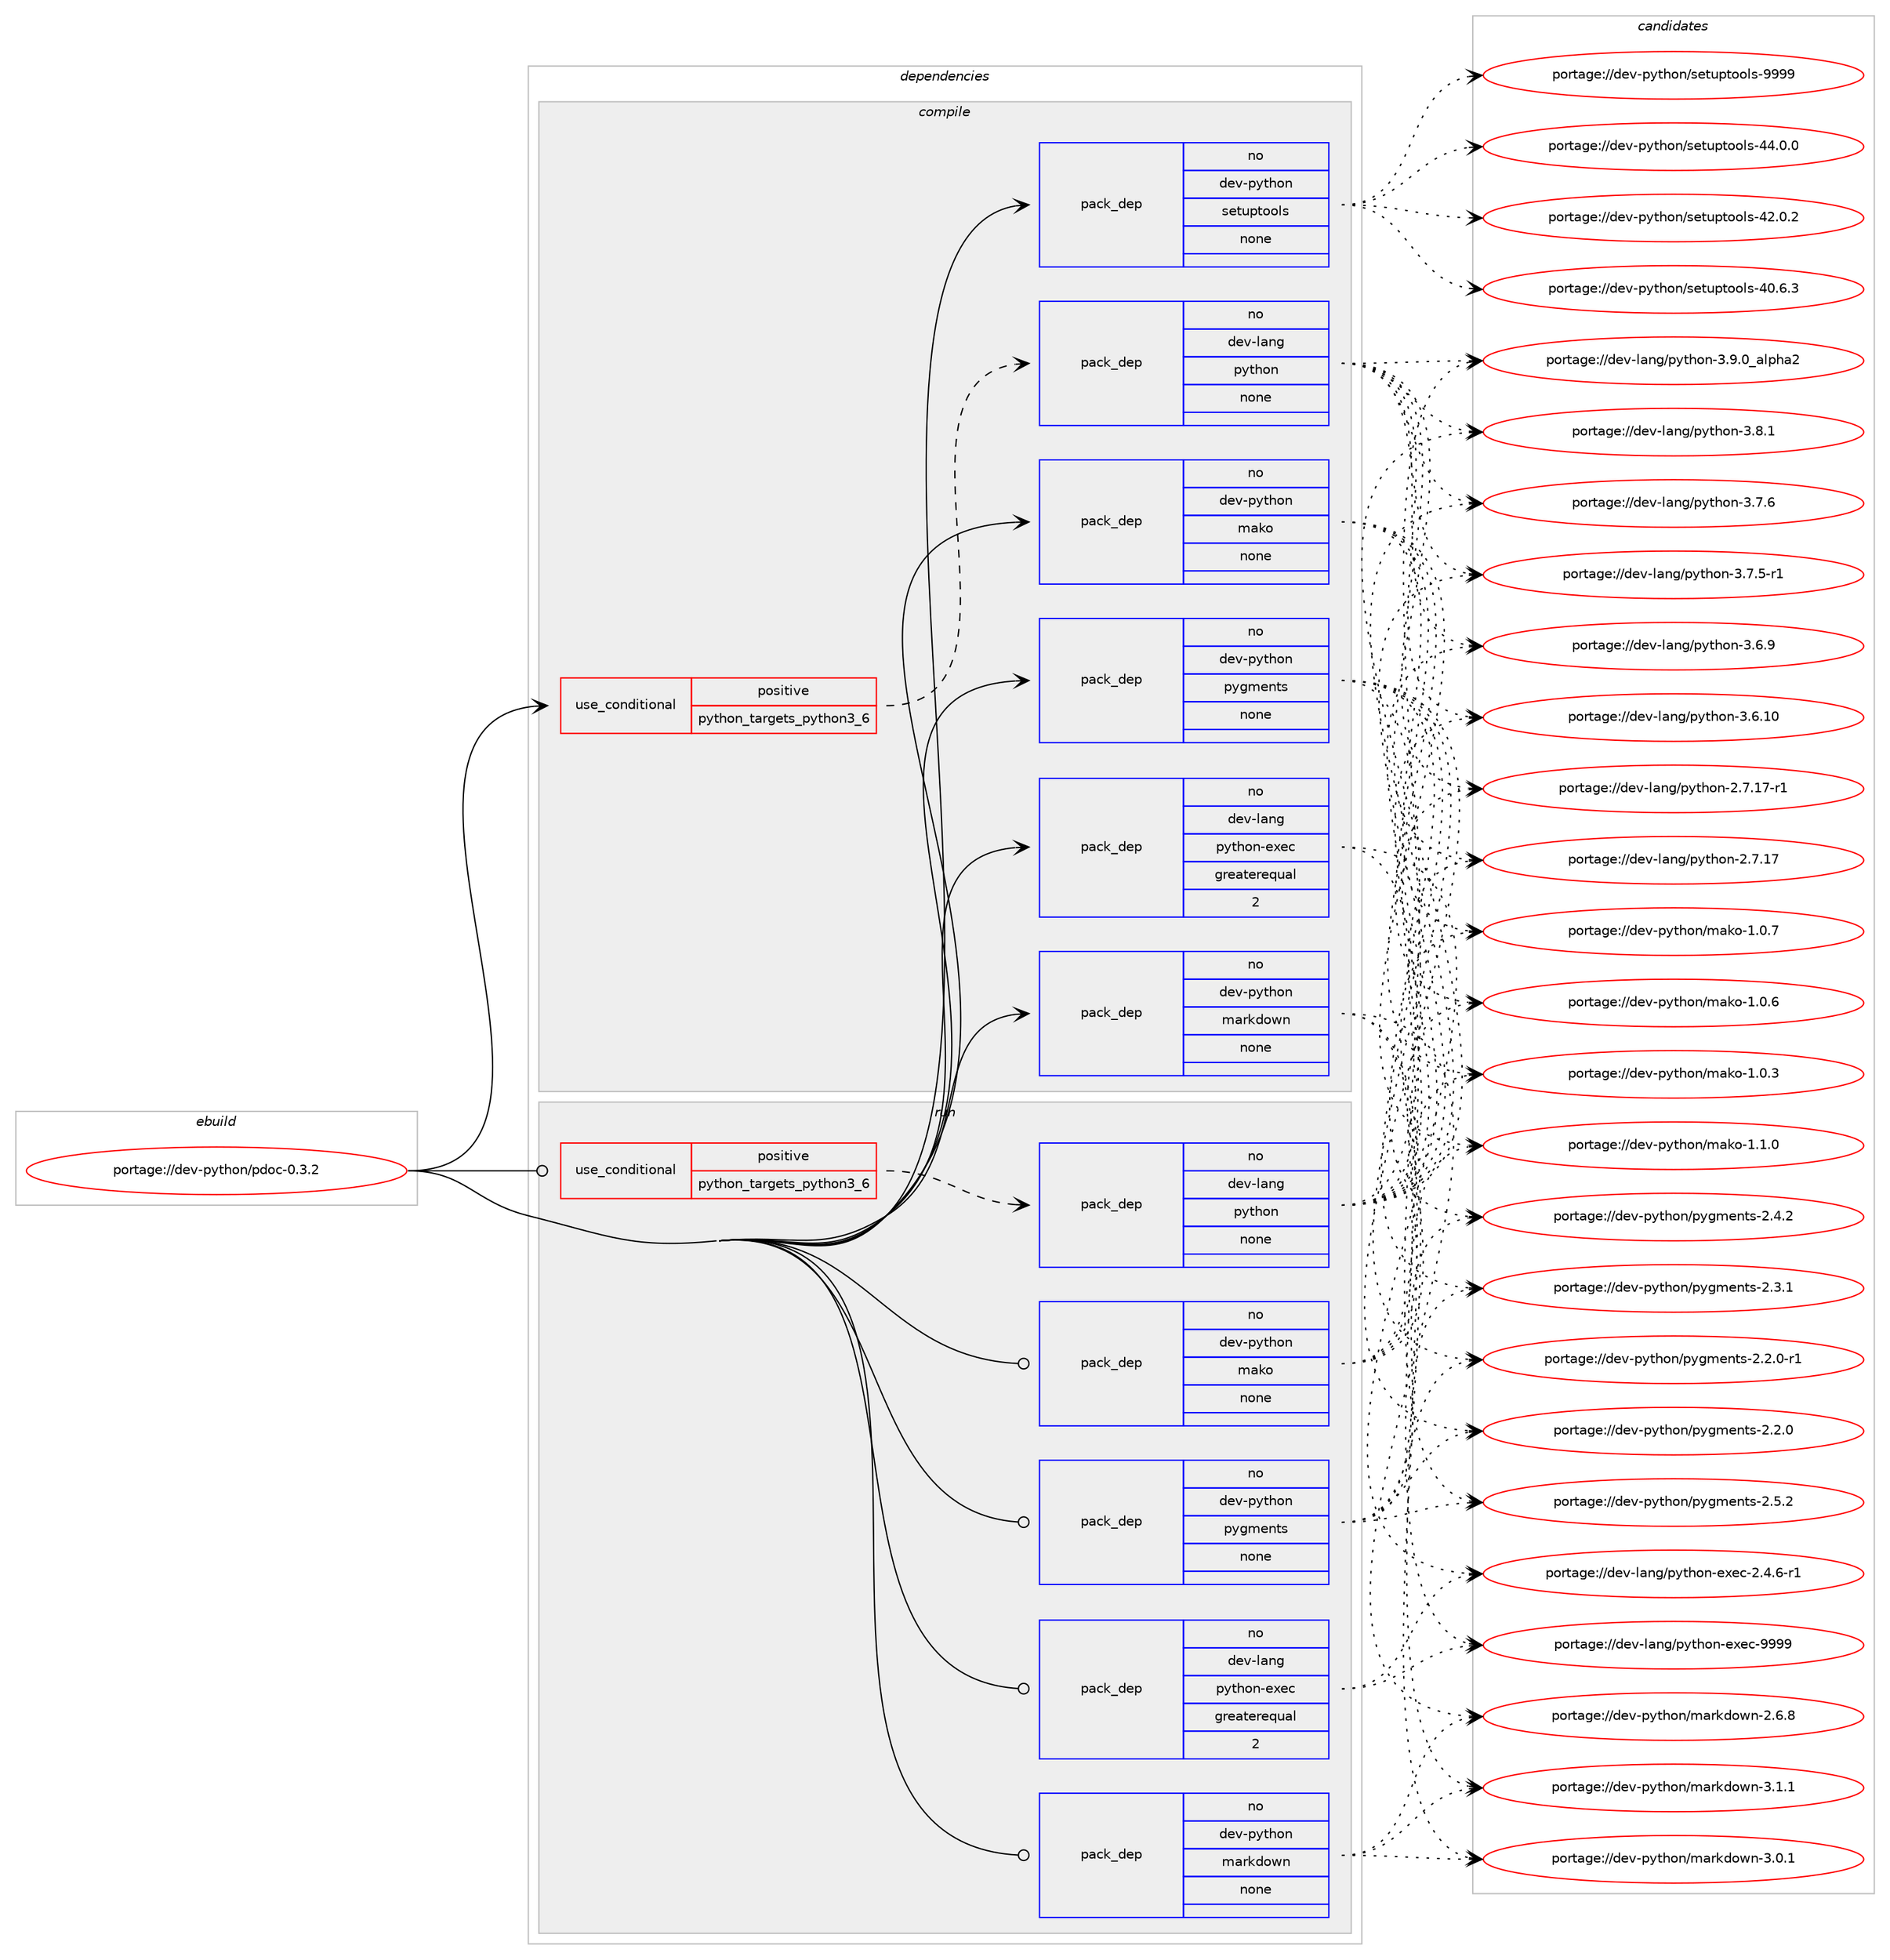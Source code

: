 digraph prolog {

# *************
# Graph options
# *************

newrank=true;
concentrate=true;
compound=true;
graph [rankdir=LR,fontname=Helvetica,fontsize=10,ranksep=1.5];#, ranksep=2.5, nodesep=0.2];
edge  [arrowhead=vee];
node  [fontname=Helvetica,fontsize=10];

# **********
# The ebuild
# **********

subgraph cluster_leftcol {
color=gray;
rank=same;
label=<<i>ebuild</i>>;
id [label="portage://dev-python/pdoc-0.3.2", color=red, width=4, href="../dev-python/pdoc-0.3.2.svg"];
}

# ****************
# The dependencies
# ****************

subgraph cluster_midcol {
color=gray;
label=<<i>dependencies</i>>;
subgraph cluster_compile {
fillcolor="#eeeeee";
style=filled;
label=<<i>compile</i>>;
subgraph cond111070 {
dependency442952 [label=<<TABLE BORDER="0" CELLBORDER="1" CELLSPACING="0" CELLPADDING="4"><TR><TD ROWSPAN="3" CELLPADDING="10">use_conditional</TD></TR><TR><TD>positive</TD></TR><TR><TD>python_targets_python3_6</TD></TR></TABLE>>, shape=none, color=red];
subgraph pack326940 {
dependency442953 [label=<<TABLE BORDER="0" CELLBORDER="1" CELLSPACING="0" CELLPADDING="4" WIDTH="220"><TR><TD ROWSPAN="6" CELLPADDING="30">pack_dep</TD></TR><TR><TD WIDTH="110">no</TD></TR><TR><TD>dev-lang</TD></TR><TR><TD>python</TD></TR><TR><TD>none</TD></TR><TR><TD></TD></TR></TABLE>>, shape=none, color=blue];
}
dependency442952:e -> dependency442953:w [weight=20,style="dashed",arrowhead="vee"];
}
id:e -> dependency442952:w [weight=20,style="solid",arrowhead="vee"];
subgraph pack326941 {
dependency442954 [label=<<TABLE BORDER="0" CELLBORDER="1" CELLSPACING="0" CELLPADDING="4" WIDTH="220"><TR><TD ROWSPAN="6" CELLPADDING="30">pack_dep</TD></TR><TR><TD WIDTH="110">no</TD></TR><TR><TD>dev-lang</TD></TR><TR><TD>python-exec</TD></TR><TR><TD>greaterequal</TD></TR><TR><TD>2</TD></TR></TABLE>>, shape=none, color=blue];
}
id:e -> dependency442954:w [weight=20,style="solid",arrowhead="vee"];
subgraph pack326942 {
dependency442955 [label=<<TABLE BORDER="0" CELLBORDER="1" CELLSPACING="0" CELLPADDING="4" WIDTH="220"><TR><TD ROWSPAN="6" CELLPADDING="30">pack_dep</TD></TR><TR><TD WIDTH="110">no</TD></TR><TR><TD>dev-python</TD></TR><TR><TD>mako</TD></TR><TR><TD>none</TD></TR><TR><TD></TD></TR></TABLE>>, shape=none, color=blue];
}
id:e -> dependency442955:w [weight=20,style="solid",arrowhead="vee"];
subgraph pack326943 {
dependency442956 [label=<<TABLE BORDER="0" CELLBORDER="1" CELLSPACING="0" CELLPADDING="4" WIDTH="220"><TR><TD ROWSPAN="6" CELLPADDING="30">pack_dep</TD></TR><TR><TD WIDTH="110">no</TD></TR><TR><TD>dev-python</TD></TR><TR><TD>markdown</TD></TR><TR><TD>none</TD></TR><TR><TD></TD></TR></TABLE>>, shape=none, color=blue];
}
id:e -> dependency442956:w [weight=20,style="solid",arrowhead="vee"];
subgraph pack326944 {
dependency442957 [label=<<TABLE BORDER="0" CELLBORDER="1" CELLSPACING="0" CELLPADDING="4" WIDTH="220"><TR><TD ROWSPAN="6" CELLPADDING="30">pack_dep</TD></TR><TR><TD WIDTH="110">no</TD></TR><TR><TD>dev-python</TD></TR><TR><TD>pygments</TD></TR><TR><TD>none</TD></TR><TR><TD></TD></TR></TABLE>>, shape=none, color=blue];
}
id:e -> dependency442957:w [weight=20,style="solid",arrowhead="vee"];
subgraph pack326945 {
dependency442958 [label=<<TABLE BORDER="0" CELLBORDER="1" CELLSPACING="0" CELLPADDING="4" WIDTH="220"><TR><TD ROWSPAN="6" CELLPADDING="30">pack_dep</TD></TR><TR><TD WIDTH="110">no</TD></TR><TR><TD>dev-python</TD></TR><TR><TD>setuptools</TD></TR><TR><TD>none</TD></TR><TR><TD></TD></TR></TABLE>>, shape=none, color=blue];
}
id:e -> dependency442958:w [weight=20,style="solid",arrowhead="vee"];
}
subgraph cluster_compileandrun {
fillcolor="#eeeeee";
style=filled;
label=<<i>compile and run</i>>;
}
subgraph cluster_run {
fillcolor="#eeeeee";
style=filled;
label=<<i>run</i>>;
subgraph cond111071 {
dependency442959 [label=<<TABLE BORDER="0" CELLBORDER="1" CELLSPACING="0" CELLPADDING="4"><TR><TD ROWSPAN="3" CELLPADDING="10">use_conditional</TD></TR><TR><TD>positive</TD></TR><TR><TD>python_targets_python3_6</TD></TR></TABLE>>, shape=none, color=red];
subgraph pack326946 {
dependency442960 [label=<<TABLE BORDER="0" CELLBORDER="1" CELLSPACING="0" CELLPADDING="4" WIDTH="220"><TR><TD ROWSPAN="6" CELLPADDING="30">pack_dep</TD></TR><TR><TD WIDTH="110">no</TD></TR><TR><TD>dev-lang</TD></TR><TR><TD>python</TD></TR><TR><TD>none</TD></TR><TR><TD></TD></TR></TABLE>>, shape=none, color=blue];
}
dependency442959:e -> dependency442960:w [weight=20,style="dashed",arrowhead="vee"];
}
id:e -> dependency442959:w [weight=20,style="solid",arrowhead="odot"];
subgraph pack326947 {
dependency442961 [label=<<TABLE BORDER="0" CELLBORDER="1" CELLSPACING="0" CELLPADDING="4" WIDTH="220"><TR><TD ROWSPAN="6" CELLPADDING="30">pack_dep</TD></TR><TR><TD WIDTH="110">no</TD></TR><TR><TD>dev-lang</TD></TR><TR><TD>python-exec</TD></TR><TR><TD>greaterequal</TD></TR><TR><TD>2</TD></TR></TABLE>>, shape=none, color=blue];
}
id:e -> dependency442961:w [weight=20,style="solid",arrowhead="odot"];
subgraph pack326948 {
dependency442962 [label=<<TABLE BORDER="0" CELLBORDER="1" CELLSPACING="0" CELLPADDING="4" WIDTH="220"><TR><TD ROWSPAN="6" CELLPADDING="30">pack_dep</TD></TR><TR><TD WIDTH="110">no</TD></TR><TR><TD>dev-python</TD></TR><TR><TD>mako</TD></TR><TR><TD>none</TD></TR><TR><TD></TD></TR></TABLE>>, shape=none, color=blue];
}
id:e -> dependency442962:w [weight=20,style="solid",arrowhead="odot"];
subgraph pack326949 {
dependency442963 [label=<<TABLE BORDER="0" CELLBORDER="1" CELLSPACING="0" CELLPADDING="4" WIDTH="220"><TR><TD ROWSPAN="6" CELLPADDING="30">pack_dep</TD></TR><TR><TD WIDTH="110">no</TD></TR><TR><TD>dev-python</TD></TR><TR><TD>markdown</TD></TR><TR><TD>none</TD></TR><TR><TD></TD></TR></TABLE>>, shape=none, color=blue];
}
id:e -> dependency442963:w [weight=20,style="solid",arrowhead="odot"];
subgraph pack326950 {
dependency442964 [label=<<TABLE BORDER="0" CELLBORDER="1" CELLSPACING="0" CELLPADDING="4" WIDTH="220"><TR><TD ROWSPAN="6" CELLPADDING="30">pack_dep</TD></TR><TR><TD WIDTH="110">no</TD></TR><TR><TD>dev-python</TD></TR><TR><TD>pygments</TD></TR><TR><TD>none</TD></TR><TR><TD></TD></TR></TABLE>>, shape=none, color=blue];
}
id:e -> dependency442964:w [weight=20,style="solid",arrowhead="odot"];
}
}

# **************
# The candidates
# **************

subgraph cluster_choices {
rank=same;
color=gray;
label=<<i>candidates</i>>;

subgraph choice326940 {
color=black;
nodesep=1;
choice10010111845108971101034711212111610411111045514657464895971081121049750 [label="portage://dev-lang/python-3.9.0_alpha2", color=red, width=4,href="../dev-lang/python-3.9.0_alpha2.svg"];
choice100101118451089711010347112121116104111110455146564649 [label="portage://dev-lang/python-3.8.1", color=red, width=4,href="../dev-lang/python-3.8.1.svg"];
choice100101118451089711010347112121116104111110455146554654 [label="portage://dev-lang/python-3.7.6", color=red, width=4,href="../dev-lang/python-3.7.6.svg"];
choice1001011184510897110103471121211161041111104551465546534511449 [label="portage://dev-lang/python-3.7.5-r1", color=red, width=4,href="../dev-lang/python-3.7.5-r1.svg"];
choice100101118451089711010347112121116104111110455146544657 [label="portage://dev-lang/python-3.6.9", color=red, width=4,href="../dev-lang/python-3.6.9.svg"];
choice10010111845108971101034711212111610411111045514654464948 [label="portage://dev-lang/python-3.6.10", color=red, width=4,href="../dev-lang/python-3.6.10.svg"];
choice100101118451089711010347112121116104111110455046554649554511449 [label="portage://dev-lang/python-2.7.17-r1", color=red, width=4,href="../dev-lang/python-2.7.17-r1.svg"];
choice10010111845108971101034711212111610411111045504655464955 [label="portage://dev-lang/python-2.7.17", color=red, width=4,href="../dev-lang/python-2.7.17.svg"];
dependency442953:e -> choice10010111845108971101034711212111610411111045514657464895971081121049750:w [style=dotted,weight="100"];
dependency442953:e -> choice100101118451089711010347112121116104111110455146564649:w [style=dotted,weight="100"];
dependency442953:e -> choice100101118451089711010347112121116104111110455146554654:w [style=dotted,weight="100"];
dependency442953:e -> choice1001011184510897110103471121211161041111104551465546534511449:w [style=dotted,weight="100"];
dependency442953:e -> choice100101118451089711010347112121116104111110455146544657:w [style=dotted,weight="100"];
dependency442953:e -> choice10010111845108971101034711212111610411111045514654464948:w [style=dotted,weight="100"];
dependency442953:e -> choice100101118451089711010347112121116104111110455046554649554511449:w [style=dotted,weight="100"];
dependency442953:e -> choice10010111845108971101034711212111610411111045504655464955:w [style=dotted,weight="100"];
}
subgraph choice326941 {
color=black;
nodesep=1;
choice10010111845108971101034711212111610411111045101120101994557575757 [label="portage://dev-lang/python-exec-9999", color=red, width=4,href="../dev-lang/python-exec-9999.svg"];
choice10010111845108971101034711212111610411111045101120101994550465246544511449 [label="portage://dev-lang/python-exec-2.4.6-r1", color=red, width=4,href="../dev-lang/python-exec-2.4.6-r1.svg"];
dependency442954:e -> choice10010111845108971101034711212111610411111045101120101994557575757:w [style=dotted,weight="100"];
dependency442954:e -> choice10010111845108971101034711212111610411111045101120101994550465246544511449:w [style=dotted,weight="100"];
}
subgraph choice326942 {
color=black;
nodesep=1;
choice100101118451121211161041111104710997107111454946494648 [label="portage://dev-python/mako-1.1.0", color=red, width=4,href="../dev-python/mako-1.1.0.svg"];
choice100101118451121211161041111104710997107111454946484655 [label="portage://dev-python/mako-1.0.7", color=red, width=4,href="../dev-python/mako-1.0.7.svg"];
choice100101118451121211161041111104710997107111454946484654 [label="portage://dev-python/mako-1.0.6", color=red, width=4,href="../dev-python/mako-1.0.6.svg"];
choice100101118451121211161041111104710997107111454946484651 [label="portage://dev-python/mako-1.0.3", color=red, width=4,href="../dev-python/mako-1.0.3.svg"];
dependency442955:e -> choice100101118451121211161041111104710997107111454946494648:w [style=dotted,weight="100"];
dependency442955:e -> choice100101118451121211161041111104710997107111454946484655:w [style=dotted,weight="100"];
dependency442955:e -> choice100101118451121211161041111104710997107111454946484654:w [style=dotted,weight="100"];
dependency442955:e -> choice100101118451121211161041111104710997107111454946484651:w [style=dotted,weight="100"];
}
subgraph choice326943 {
color=black;
nodesep=1;
choice100101118451121211161041111104710997114107100111119110455146494649 [label="portage://dev-python/markdown-3.1.1", color=red, width=4,href="../dev-python/markdown-3.1.1.svg"];
choice100101118451121211161041111104710997114107100111119110455146484649 [label="portage://dev-python/markdown-3.0.1", color=red, width=4,href="../dev-python/markdown-3.0.1.svg"];
choice100101118451121211161041111104710997114107100111119110455046544656 [label="portage://dev-python/markdown-2.6.8", color=red, width=4,href="../dev-python/markdown-2.6.8.svg"];
dependency442956:e -> choice100101118451121211161041111104710997114107100111119110455146494649:w [style=dotted,weight="100"];
dependency442956:e -> choice100101118451121211161041111104710997114107100111119110455146484649:w [style=dotted,weight="100"];
dependency442956:e -> choice100101118451121211161041111104710997114107100111119110455046544656:w [style=dotted,weight="100"];
}
subgraph choice326944 {
color=black;
nodesep=1;
choice1001011184511212111610411111047112121103109101110116115455046534650 [label="portage://dev-python/pygments-2.5.2", color=red, width=4,href="../dev-python/pygments-2.5.2.svg"];
choice1001011184511212111610411111047112121103109101110116115455046524650 [label="portage://dev-python/pygments-2.4.2", color=red, width=4,href="../dev-python/pygments-2.4.2.svg"];
choice1001011184511212111610411111047112121103109101110116115455046514649 [label="portage://dev-python/pygments-2.3.1", color=red, width=4,href="../dev-python/pygments-2.3.1.svg"];
choice10010111845112121116104111110471121211031091011101161154550465046484511449 [label="portage://dev-python/pygments-2.2.0-r1", color=red, width=4,href="../dev-python/pygments-2.2.0-r1.svg"];
choice1001011184511212111610411111047112121103109101110116115455046504648 [label="portage://dev-python/pygments-2.2.0", color=red, width=4,href="../dev-python/pygments-2.2.0.svg"];
dependency442957:e -> choice1001011184511212111610411111047112121103109101110116115455046534650:w [style=dotted,weight="100"];
dependency442957:e -> choice1001011184511212111610411111047112121103109101110116115455046524650:w [style=dotted,weight="100"];
dependency442957:e -> choice1001011184511212111610411111047112121103109101110116115455046514649:w [style=dotted,weight="100"];
dependency442957:e -> choice10010111845112121116104111110471121211031091011101161154550465046484511449:w [style=dotted,weight="100"];
dependency442957:e -> choice1001011184511212111610411111047112121103109101110116115455046504648:w [style=dotted,weight="100"];
}
subgraph choice326945 {
color=black;
nodesep=1;
choice10010111845112121116104111110471151011161171121161111111081154557575757 [label="portage://dev-python/setuptools-9999", color=red, width=4,href="../dev-python/setuptools-9999.svg"];
choice100101118451121211161041111104711510111611711211611111110811545525246484648 [label="portage://dev-python/setuptools-44.0.0", color=red, width=4,href="../dev-python/setuptools-44.0.0.svg"];
choice100101118451121211161041111104711510111611711211611111110811545525046484650 [label="portage://dev-python/setuptools-42.0.2", color=red, width=4,href="../dev-python/setuptools-42.0.2.svg"];
choice100101118451121211161041111104711510111611711211611111110811545524846544651 [label="portage://dev-python/setuptools-40.6.3", color=red, width=4,href="../dev-python/setuptools-40.6.3.svg"];
dependency442958:e -> choice10010111845112121116104111110471151011161171121161111111081154557575757:w [style=dotted,weight="100"];
dependency442958:e -> choice100101118451121211161041111104711510111611711211611111110811545525246484648:w [style=dotted,weight="100"];
dependency442958:e -> choice100101118451121211161041111104711510111611711211611111110811545525046484650:w [style=dotted,weight="100"];
dependency442958:e -> choice100101118451121211161041111104711510111611711211611111110811545524846544651:w [style=dotted,weight="100"];
}
subgraph choice326946 {
color=black;
nodesep=1;
choice10010111845108971101034711212111610411111045514657464895971081121049750 [label="portage://dev-lang/python-3.9.0_alpha2", color=red, width=4,href="../dev-lang/python-3.9.0_alpha2.svg"];
choice100101118451089711010347112121116104111110455146564649 [label="portage://dev-lang/python-3.8.1", color=red, width=4,href="../dev-lang/python-3.8.1.svg"];
choice100101118451089711010347112121116104111110455146554654 [label="portage://dev-lang/python-3.7.6", color=red, width=4,href="../dev-lang/python-3.7.6.svg"];
choice1001011184510897110103471121211161041111104551465546534511449 [label="portage://dev-lang/python-3.7.5-r1", color=red, width=4,href="../dev-lang/python-3.7.5-r1.svg"];
choice100101118451089711010347112121116104111110455146544657 [label="portage://dev-lang/python-3.6.9", color=red, width=4,href="../dev-lang/python-3.6.9.svg"];
choice10010111845108971101034711212111610411111045514654464948 [label="portage://dev-lang/python-3.6.10", color=red, width=4,href="../dev-lang/python-3.6.10.svg"];
choice100101118451089711010347112121116104111110455046554649554511449 [label="portage://dev-lang/python-2.7.17-r1", color=red, width=4,href="../dev-lang/python-2.7.17-r1.svg"];
choice10010111845108971101034711212111610411111045504655464955 [label="portage://dev-lang/python-2.7.17", color=red, width=4,href="../dev-lang/python-2.7.17.svg"];
dependency442960:e -> choice10010111845108971101034711212111610411111045514657464895971081121049750:w [style=dotted,weight="100"];
dependency442960:e -> choice100101118451089711010347112121116104111110455146564649:w [style=dotted,weight="100"];
dependency442960:e -> choice100101118451089711010347112121116104111110455146554654:w [style=dotted,weight="100"];
dependency442960:e -> choice1001011184510897110103471121211161041111104551465546534511449:w [style=dotted,weight="100"];
dependency442960:e -> choice100101118451089711010347112121116104111110455146544657:w [style=dotted,weight="100"];
dependency442960:e -> choice10010111845108971101034711212111610411111045514654464948:w [style=dotted,weight="100"];
dependency442960:e -> choice100101118451089711010347112121116104111110455046554649554511449:w [style=dotted,weight="100"];
dependency442960:e -> choice10010111845108971101034711212111610411111045504655464955:w [style=dotted,weight="100"];
}
subgraph choice326947 {
color=black;
nodesep=1;
choice10010111845108971101034711212111610411111045101120101994557575757 [label="portage://dev-lang/python-exec-9999", color=red, width=4,href="../dev-lang/python-exec-9999.svg"];
choice10010111845108971101034711212111610411111045101120101994550465246544511449 [label="portage://dev-lang/python-exec-2.4.6-r1", color=red, width=4,href="../dev-lang/python-exec-2.4.6-r1.svg"];
dependency442961:e -> choice10010111845108971101034711212111610411111045101120101994557575757:w [style=dotted,weight="100"];
dependency442961:e -> choice10010111845108971101034711212111610411111045101120101994550465246544511449:w [style=dotted,weight="100"];
}
subgraph choice326948 {
color=black;
nodesep=1;
choice100101118451121211161041111104710997107111454946494648 [label="portage://dev-python/mako-1.1.0", color=red, width=4,href="../dev-python/mako-1.1.0.svg"];
choice100101118451121211161041111104710997107111454946484655 [label="portage://dev-python/mako-1.0.7", color=red, width=4,href="../dev-python/mako-1.0.7.svg"];
choice100101118451121211161041111104710997107111454946484654 [label="portage://dev-python/mako-1.0.6", color=red, width=4,href="../dev-python/mako-1.0.6.svg"];
choice100101118451121211161041111104710997107111454946484651 [label="portage://dev-python/mako-1.0.3", color=red, width=4,href="../dev-python/mako-1.0.3.svg"];
dependency442962:e -> choice100101118451121211161041111104710997107111454946494648:w [style=dotted,weight="100"];
dependency442962:e -> choice100101118451121211161041111104710997107111454946484655:w [style=dotted,weight="100"];
dependency442962:e -> choice100101118451121211161041111104710997107111454946484654:w [style=dotted,weight="100"];
dependency442962:e -> choice100101118451121211161041111104710997107111454946484651:w [style=dotted,weight="100"];
}
subgraph choice326949 {
color=black;
nodesep=1;
choice100101118451121211161041111104710997114107100111119110455146494649 [label="portage://dev-python/markdown-3.1.1", color=red, width=4,href="../dev-python/markdown-3.1.1.svg"];
choice100101118451121211161041111104710997114107100111119110455146484649 [label="portage://dev-python/markdown-3.0.1", color=red, width=4,href="../dev-python/markdown-3.0.1.svg"];
choice100101118451121211161041111104710997114107100111119110455046544656 [label="portage://dev-python/markdown-2.6.8", color=red, width=4,href="../dev-python/markdown-2.6.8.svg"];
dependency442963:e -> choice100101118451121211161041111104710997114107100111119110455146494649:w [style=dotted,weight="100"];
dependency442963:e -> choice100101118451121211161041111104710997114107100111119110455146484649:w [style=dotted,weight="100"];
dependency442963:e -> choice100101118451121211161041111104710997114107100111119110455046544656:w [style=dotted,weight="100"];
}
subgraph choice326950 {
color=black;
nodesep=1;
choice1001011184511212111610411111047112121103109101110116115455046534650 [label="portage://dev-python/pygments-2.5.2", color=red, width=4,href="../dev-python/pygments-2.5.2.svg"];
choice1001011184511212111610411111047112121103109101110116115455046524650 [label="portage://dev-python/pygments-2.4.2", color=red, width=4,href="../dev-python/pygments-2.4.2.svg"];
choice1001011184511212111610411111047112121103109101110116115455046514649 [label="portage://dev-python/pygments-2.3.1", color=red, width=4,href="../dev-python/pygments-2.3.1.svg"];
choice10010111845112121116104111110471121211031091011101161154550465046484511449 [label="portage://dev-python/pygments-2.2.0-r1", color=red, width=4,href="../dev-python/pygments-2.2.0-r1.svg"];
choice1001011184511212111610411111047112121103109101110116115455046504648 [label="portage://dev-python/pygments-2.2.0", color=red, width=4,href="../dev-python/pygments-2.2.0.svg"];
dependency442964:e -> choice1001011184511212111610411111047112121103109101110116115455046534650:w [style=dotted,weight="100"];
dependency442964:e -> choice1001011184511212111610411111047112121103109101110116115455046524650:w [style=dotted,weight="100"];
dependency442964:e -> choice1001011184511212111610411111047112121103109101110116115455046514649:w [style=dotted,weight="100"];
dependency442964:e -> choice10010111845112121116104111110471121211031091011101161154550465046484511449:w [style=dotted,weight="100"];
dependency442964:e -> choice1001011184511212111610411111047112121103109101110116115455046504648:w [style=dotted,weight="100"];
}
}

}
